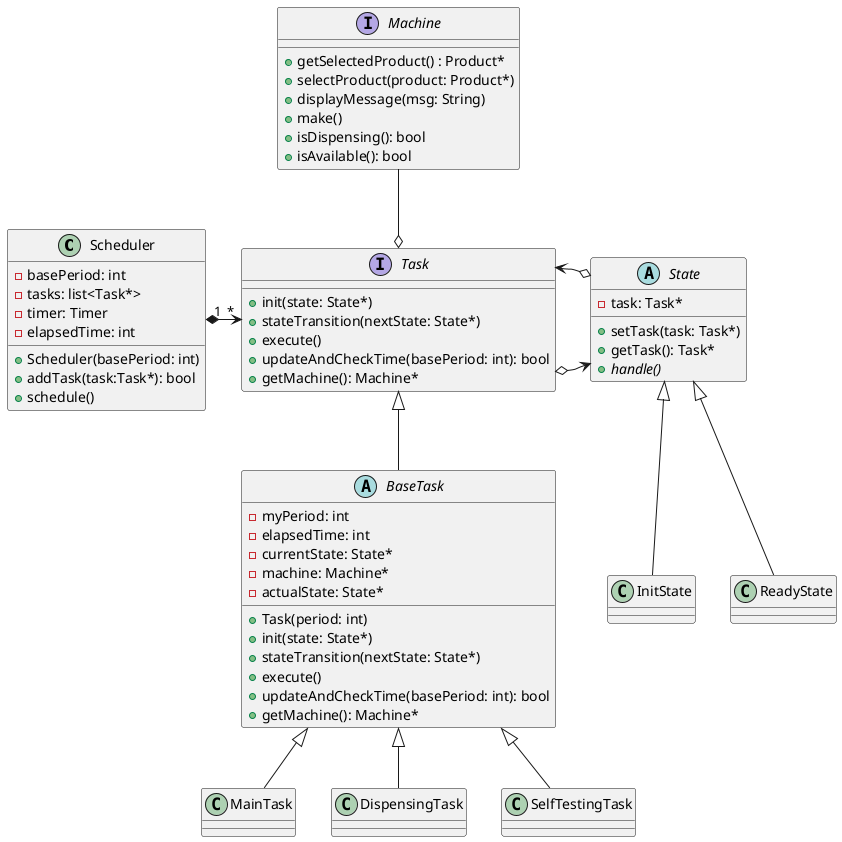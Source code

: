 @startuml class-diagram 

class Scheduler {
    - basePeriod: int 
    - tasks: list<Task*>
    - timer: Timer
    - elapsedTime: int
    + Scheduler(basePeriod: int)
    + addTask(task:Task*): bool
    + schedule()
}

interface Task {
    + init(state: State*)
    + stateTransition(nextState: State*)
    + execute()
    + updateAndCheckTime(basePeriod: int): bool
    + getMachine(): Machine*
}

Scheduler "1" *-right-> "*" Task

abstract class BaseTask {
    - myPeriod: int
    - elapsedTime: int
    - currentState: State*
    - machine: Machine*
    - actualState: State*
    + Task(period: int)
    + init(state: State*)
    + stateTransition(nextState: State*)
    + execute()
    + updateAndCheckTime(basePeriod: int): bool
    + getMachine(): Machine*
}

Task <|-- BaseTask

class MainTask 
BaseTask <|-- MainTask

class DispensingTask
BaseTask <|-- DispensingTask

class SelfTestingTask
BaseTask <|-- SelfTestingTask

abstract class State {
    - task: Task*
    + setTask(task: Task*)
    + getTask(): Task*
    + {abstract} handle()
}

Task o-right-> State
State o-left-> Task

class InitState { }
class ReadyState { }

State <|-- InitState
State <|-- ReadyState

interface Machine {
    + getSelectedProduct() : Product*
    + selectProduct(product: Product*)
    + displayMessage(msg: String)
    + make()
    + isDispensing(): bool
    + isAvailable(): bool
}

Machine --o Task


@enduml